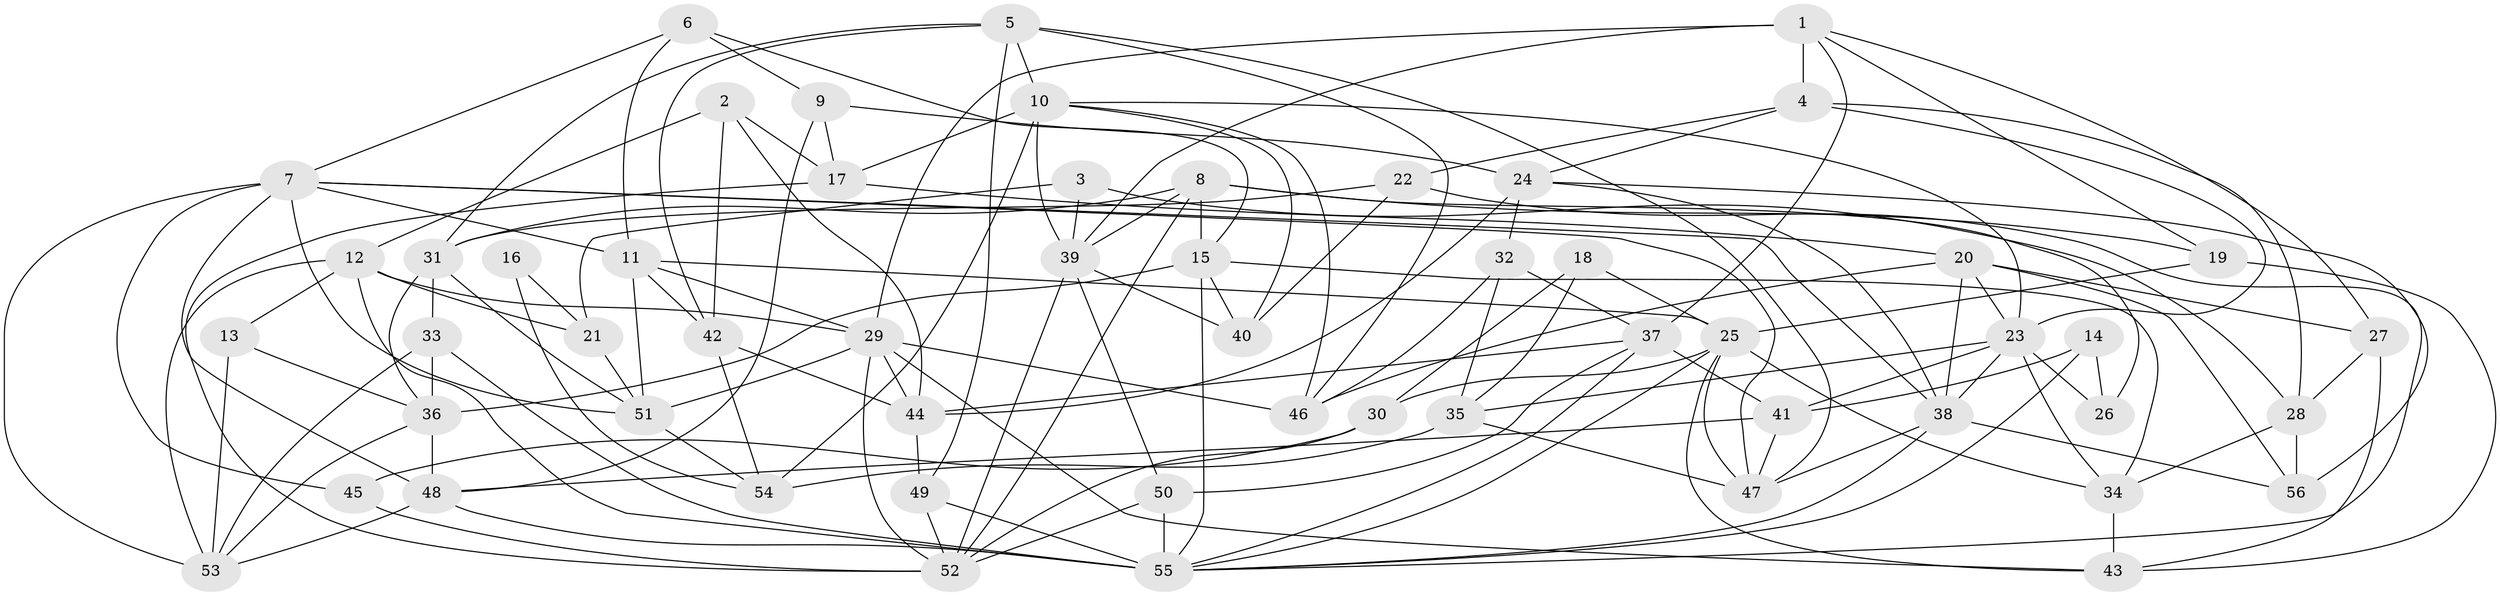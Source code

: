 // original degree distribution, {2: 0.11607142857142858, 6: 0.11607142857142858, 5: 0.21428571428571427, 3: 0.2767857142857143, 7: 0.008928571428571428, 4: 0.25892857142857145, 8: 0.008928571428571428}
// Generated by graph-tools (version 1.1) at 2025/02/03/09/25 03:02:06]
// undirected, 56 vertices, 147 edges
graph export_dot {
graph [start="1"]
  node [color=gray90,style=filled];
  1;
  2;
  3;
  4;
  5;
  6;
  7;
  8;
  9;
  10;
  11;
  12;
  13;
  14;
  15;
  16;
  17;
  18;
  19;
  20;
  21;
  22;
  23;
  24;
  25;
  26;
  27;
  28;
  29;
  30;
  31;
  32;
  33;
  34;
  35;
  36;
  37;
  38;
  39;
  40;
  41;
  42;
  43;
  44;
  45;
  46;
  47;
  48;
  49;
  50;
  51;
  52;
  53;
  54;
  55;
  56;
  1 -- 4 [weight=1.0];
  1 -- 19 [weight=1.0];
  1 -- 27 [weight=1.0];
  1 -- 29 [weight=2.0];
  1 -- 37 [weight=1.0];
  1 -- 39 [weight=1.0];
  2 -- 12 [weight=1.0];
  2 -- 17 [weight=1.0];
  2 -- 42 [weight=1.0];
  2 -- 44 [weight=1.0];
  3 -- 21 [weight=1.0];
  3 -- 28 [weight=1.0];
  3 -- 39 [weight=1.0];
  4 -- 22 [weight=1.0];
  4 -- 23 [weight=1.0];
  4 -- 24 [weight=1.0];
  4 -- 28 [weight=1.0];
  5 -- 10 [weight=1.0];
  5 -- 31 [weight=1.0];
  5 -- 42 [weight=1.0];
  5 -- 46 [weight=1.0];
  5 -- 47 [weight=1.0];
  5 -- 49 [weight=1.0];
  6 -- 7 [weight=1.0];
  6 -- 9 [weight=1.0];
  6 -- 11 [weight=1.0];
  6 -- 15 [weight=1.0];
  7 -- 11 [weight=1.0];
  7 -- 38 [weight=1.0];
  7 -- 45 [weight=1.0];
  7 -- 47 [weight=1.0];
  7 -- 48 [weight=1.0];
  7 -- 51 [weight=1.0];
  7 -- 53 [weight=2.0];
  8 -- 15 [weight=1.0];
  8 -- 19 [weight=1.0];
  8 -- 26 [weight=1.0];
  8 -- 31 [weight=1.0];
  8 -- 39 [weight=1.0];
  8 -- 52 [weight=1.0];
  9 -- 17 [weight=1.0];
  9 -- 24 [weight=1.0];
  9 -- 48 [weight=1.0];
  10 -- 17 [weight=1.0];
  10 -- 23 [weight=1.0];
  10 -- 39 [weight=1.0];
  10 -- 40 [weight=1.0];
  10 -- 46 [weight=1.0];
  10 -- 54 [weight=1.0];
  11 -- 25 [weight=1.0];
  11 -- 29 [weight=1.0];
  11 -- 42 [weight=1.0];
  11 -- 51 [weight=1.0];
  12 -- 13 [weight=1.0];
  12 -- 21 [weight=1.0];
  12 -- 29 [weight=1.0];
  12 -- 53 [weight=1.0];
  12 -- 55 [weight=1.0];
  13 -- 36 [weight=1.0];
  13 -- 53 [weight=1.0];
  14 -- 26 [weight=1.0];
  14 -- 41 [weight=1.0];
  14 -- 55 [weight=1.0];
  15 -- 34 [weight=1.0];
  15 -- 36 [weight=1.0];
  15 -- 40 [weight=2.0];
  15 -- 55 [weight=1.0];
  16 -- 21 [weight=1.0];
  16 -- 54 [weight=1.0];
  17 -- 20 [weight=1.0];
  17 -- 52 [weight=1.0];
  18 -- 25 [weight=1.0];
  18 -- 30 [weight=1.0];
  18 -- 35 [weight=1.0];
  19 -- 25 [weight=1.0];
  19 -- 43 [weight=1.0];
  20 -- 23 [weight=1.0];
  20 -- 27 [weight=1.0];
  20 -- 38 [weight=1.0];
  20 -- 46 [weight=1.0];
  20 -- 56 [weight=1.0];
  21 -- 51 [weight=1.0];
  22 -- 31 [weight=1.0];
  22 -- 40 [weight=1.0];
  22 -- 55 [weight=1.0];
  23 -- 26 [weight=2.0];
  23 -- 34 [weight=1.0];
  23 -- 35 [weight=2.0];
  23 -- 38 [weight=1.0];
  23 -- 41 [weight=1.0];
  24 -- 32 [weight=2.0];
  24 -- 38 [weight=1.0];
  24 -- 44 [weight=1.0];
  24 -- 56 [weight=1.0];
  25 -- 30 [weight=1.0];
  25 -- 34 [weight=1.0];
  25 -- 43 [weight=1.0];
  25 -- 47 [weight=1.0];
  25 -- 55 [weight=1.0];
  27 -- 28 [weight=1.0];
  27 -- 43 [weight=1.0];
  28 -- 34 [weight=1.0];
  28 -- 56 [weight=2.0];
  29 -- 43 [weight=1.0];
  29 -- 44 [weight=1.0];
  29 -- 46 [weight=1.0];
  29 -- 51 [weight=1.0];
  29 -- 52 [weight=1.0];
  30 -- 45 [weight=1.0];
  30 -- 52 [weight=1.0];
  31 -- 33 [weight=1.0];
  31 -- 36 [weight=1.0];
  31 -- 51 [weight=1.0];
  32 -- 35 [weight=1.0];
  32 -- 37 [weight=1.0];
  32 -- 46 [weight=1.0];
  33 -- 36 [weight=3.0];
  33 -- 53 [weight=1.0];
  33 -- 55 [weight=2.0];
  34 -- 43 [weight=1.0];
  35 -- 47 [weight=1.0];
  35 -- 54 [weight=2.0];
  36 -- 48 [weight=1.0];
  36 -- 53 [weight=2.0];
  37 -- 41 [weight=2.0];
  37 -- 44 [weight=1.0];
  37 -- 50 [weight=1.0];
  37 -- 55 [weight=1.0];
  38 -- 47 [weight=1.0];
  38 -- 55 [weight=1.0];
  38 -- 56 [weight=1.0];
  39 -- 40 [weight=1.0];
  39 -- 50 [weight=1.0];
  39 -- 52 [weight=1.0];
  41 -- 47 [weight=1.0];
  41 -- 48 [weight=1.0];
  42 -- 44 [weight=1.0];
  42 -- 54 [weight=1.0];
  44 -- 49 [weight=1.0];
  45 -- 52 [weight=1.0];
  48 -- 53 [weight=1.0];
  48 -- 55 [weight=1.0];
  49 -- 52 [weight=1.0];
  49 -- 55 [weight=2.0];
  50 -- 52 [weight=1.0];
  50 -- 55 [weight=1.0];
  51 -- 54 [weight=1.0];
}
